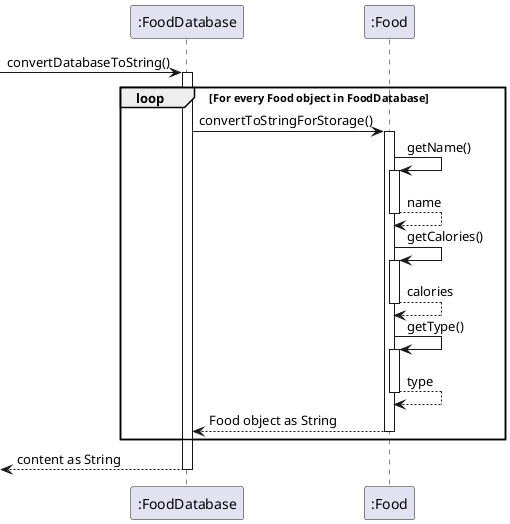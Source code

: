 @startuml
'https://plantuml.com/sequence-diagram

-> ":FoodDatabase": convertDatabaseToString()
activate ":FoodDatabase"

loop For every Food object in FoodDatabase

    ":FoodDatabase" -> ":Food": convertToStringForStorage()
    activate ":Food"
    ":Food" -> ":Food": getName()
    activate ":Food"
    return name
    ":Food" -> ":Food": getCalories()
    activate ":Food"
    return calories
    ":Food" -> ":Food": getType()
    activate ":Food"
    return type
    return Food object as String
end

return content as String
@enduml
